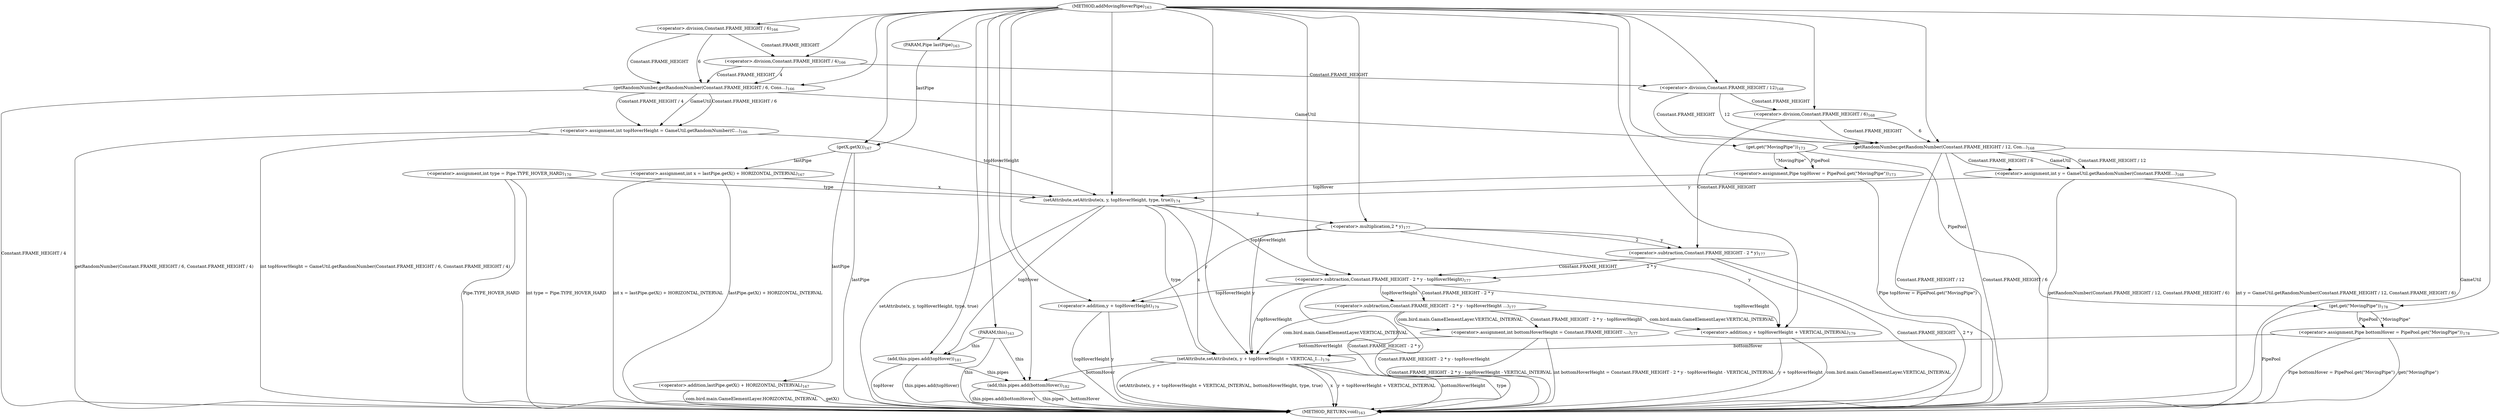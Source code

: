 digraph "addMovingHoverPipe" {  
"495" [label = <(METHOD,addMovingHoverPipe)<SUB>163</SUB>> ]
"604" [label = <(METHOD_RETURN,void)<SUB>163</SUB>> ]
"496" [label = <(PARAM,this)<SUB>163</SUB>> ]
"497" [label = <(PARAM,Pipe lastPipe)<SUB>163</SUB>> ]
"500" [label = <(&lt;operator&gt;.assignment,int topHoverHeight = GameUtil.getRandomNumber(C...)<SUB>166</SUB>> ]
"515" [label = <(&lt;operator&gt;.assignment,int x = lastPipe.getX() + HORIZONTAL_INTERVAL)<SUB>167</SUB>> ]
"524" [label = <(&lt;operator&gt;.assignment,int y = GameUtil.getRandomNumber(Constant.FRAME...)<SUB>168</SUB>> ]
"539" [label = <(&lt;operator&gt;.assignment,int type = Pipe.TYPE_HOVER_HARD)<SUB>170</SUB>> ]
"545" [label = <(&lt;operator&gt;.assignment,Pipe topHover = PipePool.get(&quot;MovingPipe&quot;))<SUB>173</SUB>> ]
"550" [label = <(setAttribute,setAttribute(x, y, topHoverHeight, type, true))<SUB>174</SUB>> ]
"558" [label = <(&lt;operator&gt;.assignment,int bottomHoverHeight = Constant.FRAME_HEIGHT -...)<SUB>177</SUB>> ]
"574" [label = <(&lt;operator&gt;.assignment,Pipe bottomHover = PipePool.get(&quot;MovingPipe&quot;))<SUB>178</SUB>> ]
"579" [label = <(setAttribute,setAttribute(x, y + topHoverHeight + VERTICAL_I...)<SUB>179</SUB>> ]
"592" [label = <(add,this.pipes.add(topHover))<SUB>181</SUB>> ]
"597" [label = <(add,this.pipes.add(bottomHover))<SUB>182</SUB>> ]
"500" [label = <(&lt;operator&gt;.assignment,int topHoverHeight = GameUtil.getRandomNumber(C...)<SUB>166</SUB>> ]
"500" [label = <(&lt;operator&gt;.assignment,int topHoverHeight = GameUtil.getRandomNumber(C...)<SUB>166</SUB>> ]
"515" [label = <(&lt;operator&gt;.assignment,int x = lastPipe.getX() + HORIZONTAL_INTERVAL)<SUB>167</SUB>> ]
"515" [label = <(&lt;operator&gt;.assignment,int x = lastPipe.getX() + HORIZONTAL_INTERVAL)<SUB>167</SUB>> ]
"524" [label = <(&lt;operator&gt;.assignment,int y = GameUtil.getRandomNumber(Constant.FRAME...)<SUB>168</SUB>> ]
"524" [label = <(&lt;operator&gt;.assignment,int y = GameUtil.getRandomNumber(Constant.FRAME...)<SUB>168</SUB>> ]
"539" [label = <(&lt;operator&gt;.assignment,int type = Pipe.TYPE_HOVER_HARD)<SUB>170</SUB>> ]
"539" [label = <(&lt;operator&gt;.assignment,int type = Pipe.TYPE_HOVER_HARD)<SUB>170</SUB>> ]
"545" [label = <(&lt;operator&gt;.assignment,Pipe topHover = PipePool.get(&quot;MovingPipe&quot;))<SUB>173</SUB>> ]
"545" [label = <(&lt;operator&gt;.assignment,Pipe topHover = PipePool.get(&quot;MovingPipe&quot;))<SUB>173</SUB>> ]
"550" [label = <(setAttribute,setAttribute(x, y, topHoverHeight, type, true))<SUB>174</SUB>> ]
"550" [label = <(setAttribute,setAttribute(x, y, topHoverHeight, type, true))<SUB>174</SUB>> ]
"550" [label = <(setAttribute,setAttribute(x, y, topHoverHeight, type, true))<SUB>174</SUB>> ]
"550" [label = <(setAttribute,setAttribute(x, y, topHoverHeight, type, true))<SUB>174</SUB>> ]
"550" [label = <(setAttribute,setAttribute(x, y, topHoverHeight, type, true))<SUB>174</SUB>> ]
"550" [label = <(setAttribute,setAttribute(x, y, topHoverHeight, type, true))<SUB>174</SUB>> ]
"558" [label = <(&lt;operator&gt;.assignment,int bottomHoverHeight = Constant.FRAME_HEIGHT -...)<SUB>177</SUB>> ]
"558" [label = <(&lt;operator&gt;.assignment,int bottomHoverHeight = Constant.FRAME_HEIGHT -...)<SUB>177</SUB>> ]
"574" [label = <(&lt;operator&gt;.assignment,Pipe bottomHover = PipePool.get(&quot;MovingPipe&quot;))<SUB>178</SUB>> ]
"574" [label = <(&lt;operator&gt;.assignment,Pipe bottomHover = PipePool.get(&quot;MovingPipe&quot;))<SUB>178</SUB>> ]
"579" [label = <(setAttribute,setAttribute(x, y + topHoverHeight + VERTICAL_I...)<SUB>179</SUB>> ]
"579" [label = <(setAttribute,setAttribute(x, y + topHoverHeight + VERTICAL_I...)<SUB>179</SUB>> ]
"579" [label = <(setAttribute,setAttribute(x, y + topHoverHeight + VERTICAL_I...)<SUB>179</SUB>> ]
"579" [label = <(setAttribute,setAttribute(x, y + topHoverHeight + VERTICAL_I...)<SUB>179</SUB>> ]
"579" [label = <(setAttribute,setAttribute(x, y + topHoverHeight + VERTICAL_I...)<SUB>179</SUB>> ]
"579" [label = <(setAttribute,setAttribute(x, y + topHoverHeight + VERTICAL_I...)<SUB>179</SUB>> ]
"592" [label = <(add,this.pipes.add(topHover))<SUB>181</SUB>> ]
"592" [label = <(add,this.pipes.add(topHover))<SUB>181</SUB>> ]
"597" [label = <(add,this.pipes.add(bottomHover))<SUB>182</SUB>> ]
"597" [label = <(add,this.pipes.add(bottomHover))<SUB>182</SUB>> ]
"502" [label = <(getRandomNumber,getRandomNumber(Constant.FRAME_HEIGHT / 6, Cons...)<SUB>166</SUB>> ]
"502" [label = <(getRandomNumber,getRandomNumber(Constant.FRAME_HEIGHT / 6, Cons...)<SUB>166</SUB>> ]
"502" [label = <(getRandomNumber,getRandomNumber(Constant.FRAME_HEIGHT / 6, Cons...)<SUB>166</SUB>> ]
"517" [label = <(&lt;operator&gt;.addition,lastPipe.getX() + HORIZONTAL_INTERVAL)<SUB>167</SUB>> ]
"517" [label = <(&lt;operator&gt;.addition,lastPipe.getX() + HORIZONTAL_INTERVAL)<SUB>167</SUB>> ]
"526" [label = <(getRandomNumber,getRandomNumber(Constant.FRAME_HEIGHT / 12, Con...)<SUB>168</SUB>> ]
"526" [label = <(getRandomNumber,getRandomNumber(Constant.FRAME_HEIGHT / 12, Con...)<SUB>168</SUB>> ]
"526" [label = <(getRandomNumber,getRandomNumber(Constant.FRAME_HEIGHT / 12, Con...)<SUB>168</SUB>> ]
"547" [label = <(get,get(&quot;MovingPipe&quot;))<SUB>173</SUB>> ]
"547" [label = <(get,get(&quot;MovingPipe&quot;))<SUB>173</SUB>> ]
"560" [label = <(&lt;operator&gt;.subtraction,Constant.FRAME_HEIGHT - 2 * y - topHoverHeight ...)<SUB>177</SUB>> ]
"560" [label = <(&lt;operator&gt;.subtraction,Constant.FRAME_HEIGHT - 2 * y - topHoverHeight ...)<SUB>177</SUB>> ]
"576" [label = <(get,get(&quot;MovingPipe&quot;))<SUB>178</SUB>> ]
"576" [label = <(get,get(&quot;MovingPipe&quot;))<SUB>178</SUB>> ]
"582" [label = <(&lt;operator&gt;.addition,y + topHoverHeight + VERTICAL_INTERVAL)<SUB>179</SUB>> ]
"582" [label = <(&lt;operator&gt;.addition,y + topHoverHeight + VERTICAL_INTERVAL)<SUB>179</SUB>> ]
"504" [label = <(&lt;operator&gt;.division,Constant.FRAME_HEIGHT / 6)<SUB>166</SUB>> ]
"504" [label = <(&lt;operator&gt;.division,Constant.FRAME_HEIGHT / 6)<SUB>166</SUB>> ]
"509" [label = <(&lt;operator&gt;.division,Constant.FRAME_HEIGHT / 4)<SUB>166</SUB>> ]
"509" [label = <(&lt;operator&gt;.division,Constant.FRAME_HEIGHT / 4)<SUB>166</SUB>> ]
"518" [label = <(getX,getX())<SUB>167</SUB>> ]
"528" [label = <(&lt;operator&gt;.division,Constant.FRAME_HEIGHT / 12)<SUB>168</SUB>> ]
"528" [label = <(&lt;operator&gt;.division,Constant.FRAME_HEIGHT / 12)<SUB>168</SUB>> ]
"533" [label = <(&lt;operator&gt;.division,Constant.FRAME_HEIGHT / 6)<SUB>168</SUB>> ]
"533" [label = <(&lt;operator&gt;.division,Constant.FRAME_HEIGHT / 6)<SUB>168</SUB>> ]
"561" [label = <(&lt;operator&gt;.subtraction,Constant.FRAME_HEIGHT - 2 * y - topHoverHeight)<SUB>177</SUB>> ]
"561" [label = <(&lt;operator&gt;.subtraction,Constant.FRAME_HEIGHT - 2 * y - topHoverHeight)<SUB>177</SUB>> ]
"583" [label = <(&lt;operator&gt;.addition,y + topHoverHeight)<SUB>179</SUB>> ]
"583" [label = <(&lt;operator&gt;.addition,y + topHoverHeight)<SUB>179</SUB>> ]
"562" [label = <(&lt;operator&gt;.subtraction,Constant.FRAME_HEIGHT - 2 * y)<SUB>177</SUB>> ]
"562" [label = <(&lt;operator&gt;.subtraction,Constant.FRAME_HEIGHT - 2 * y)<SUB>177</SUB>> ]
"566" [label = <(&lt;operator&gt;.multiplication,2 * y)<SUB>177</SUB>> ]
"566" [label = <(&lt;operator&gt;.multiplication,2 * y)<SUB>177</SUB>> ]
  "496" -> "604"  [ label = "this"] 
  "502" -> "604"  [ label = "Constant.FRAME_HEIGHT / 4"] 
  "500" -> "604"  [ label = "getRandomNumber(Constant.FRAME_HEIGHT / 6, Constant.FRAME_HEIGHT / 4)"] 
  "500" -> "604"  [ label = "int topHoverHeight = GameUtil.getRandomNumber(Constant.FRAME_HEIGHT / 6, Constant.FRAME_HEIGHT / 4)"] 
  "518" -> "604"  [ label = "lastPipe"] 
  "517" -> "604"  [ label = "getX()"] 
  "517" -> "604"  [ label = "com.bird.main.GameElementLayer.HORIZONTAL_INTERVAL"] 
  "515" -> "604"  [ label = "lastPipe.getX() + HORIZONTAL_INTERVAL"] 
  "515" -> "604"  [ label = "int x = lastPipe.getX() + HORIZONTAL_INTERVAL"] 
  "526" -> "604"  [ label = "GameUtil"] 
  "526" -> "604"  [ label = "Constant.FRAME_HEIGHT / 12"] 
  "526" -> "604"  [ label = "Constant.FRAME_HEIGHT / 6"] 
  "524" -> "604"  [ label = "getRandomNumber(Constant.FRAME_HEIGHT / 12, Constant.FRAME_HEIGHT / 6)"] 
  "524" -> "604"  [ label = "int y = GameUtil.getRandomNumber(Constant.FRAME_HEIGHT / 12, Constant.FRAME_HEIGHT / 6)"] 
  "539" -> "604"  [ label = "Pipe.TYPE_HOVER_HARD"] 
  "539" -> "604"  [ label = "int type = Pipe.TYPE_HOVER_HARD"] 
  "545" -> "604"  [ label = "Pipe topHover = PipePool.get(&quot;MovingPipe&quot;)"] 
  "550" -> "604"  [ label = "setAttribute(x, y, topHoverHeight, type, true)"] 
  "562" -> "604"  [ label = "Constant.FRAME_HEIGHT"] 
  "562" -> "604"  [ label = "2 * y"] 
  "561" -> "604"  [ label = "Constant.FRAME_HEIGHT - 2 * y"] 
  "560" -> "604"  [ label = "Constant.FRAME_HEIGHT - 2 * y - topHoverHeight"] 
  "558" -> "604"  [ label = "Constant.FRAME_HEIGHT - 2 * y - topHoverHeight - VERTICAL_INTERVAL"] 
  "558" -> "604"  [ label = "int bottomHoverHeight = Constant.FRAME_HEIGHT - 2 * y - topHoverHeight - VERTICAL_INTERVAL"] 
  "576" -> "604"  [ label = "PipePool"] 
  "574" -> "604"  [ label = "get(&quot;MovingPipe&quot;)"] 
  "574" -> "604"  [ label = "Pipe bottomHover = PipePool.get(&quot;MovingPipe&quot;)"] 
  "579" -> "604"  [ label = "x"] 
  "583" -> "604"  [ label = "y"] 
  "583" -> "604"  [ label = "topHoverHeight"] 
  "582" -> "604"  [ label = "y + topHoverHeight"] 
  "582" -> "604"  [ label = "com.bird.main.GameElementLayer.VERTICAL_INTERVAL"] 
  "579" -> "604"  [ label = "y + topHoverHeight + VERTICAL_INTERVAL"] 
  "579" -> "604"  [ label = "bottomHoverHeight"] 
  "579" -> "604"  [ label = "type"] 
  "579" -> "604"  [ label = "setAttribute(x, y + topHoverHeight + VERTICAL_INTERVAL, bottomHoverHeight, type, true)"] 
  "592" -> "604"  [ label = "topHover"] 
  "592" -> "604"  [ label = "this.pipes.add(topHover)"] 
  "597" -> "604"  [ label = "this.pipes"] 
  "597" -> "604"  [ label = "bottomHover"] 
  "597" -> "604"  [ label = "this.pipes.add(bottomHover)"] 
  "495" -> "496" 
  "495" -> "497" 
  "502" -> "500"  [ label = "GameUtil"] 
  "502" -> "500"  [ label = "Constant.FRAME_HEIGHT / 6"] 
  "502" -> "500"  [ label = "Constant.FRAME_HEIGHT / 4"] 
  "518" -> "515"  [ label = "lastPipe"] 
  "526" -> "524"  [ label = "GameUtil"] 
  "526" -> "524"  [ label = "Constant.FRAME_HEIGHT / 12"] 
  "526" -> "524"  [ label = "Constant.FRAME_HEIGHT / 6"] 
  "547" -> "545"  [ label = "PipePool"] 
  "547" -> "545"  [ label = "&quot;MovingPipe&quot;"] 
  "560" -> "558"  [ label = "Constant.FRAME_HEIGHT - 2 * y - topHoverHeight"] 
  "560" -> "558"  [ label = "com.bird.main.GameElementLayer.VERTICAL_INTERVAL"] 
  "576" -> "574"  [ label = "PipePool"] 
  "576" -> "574"  [ label = "&quot;MovingPipe&quot;"] 
  "545" -> "550"  [ label = "topHover"] 
  "495" -> "550" 
  "515" -> "550"  [ label = "x"] 
  "524" -> "550"  [ label = "y"] 
  "500" -> "550"  [ label = "topHoverHeight"] 
  "539" -> "550"  [ label = "type"] 
  "574" -> "579"  [ label = "bottomHover"] 
  "495" -> "579" 
  "550" -> "579"  [ label = "x"] 
  "566" -> "579"  [ label = "y"] 
  "561" -> "579"  [ label = "topHoverHeight"] 
  "560" -> "579"  [ label = "com.bird.main.GameElementLayer.VERTICAL_INTERVAL"] 
  "558" -> "579"  [ label = "bottomHoverHeight"] 
  "550" -> "579"  [ label = "type"] 
  "496" -> "592"  [ label = "this"] 
  "550" -> "592"  [ label = "topHover"] 
  "495" -> "592" 
  "496" -> "597"  [ label = "this"] 
  "592" -> "597"  [ label = "this.pipes"] 
  "579" -> "597"  [ label = "bottomHover"] 
  "495" -> "597" 
  "495" -> "502" 
  "504" -> "502"  [ label = "Constant.FRAME_HEIGHT"] 
  "504" -> "502"  [ label = "6"] 
  "509" -> "502"  [ label = "Constant.FRAME_HEIGHT"] 
  "509" -> "502"  [ label = "4"] 
  "518" -> "517"  [ label = "lastPipe"] 
  "502" -> "526"  [ label = "GameUtil"] 
  "495" -> "526" 
  "528" -> "526"  [ label = "Constant.FRAME_HEIGHT"] 
  "528" -> "526"  [ label = "12"] 
  "533" -> "526"  [ label = "Constant.FRAME_HEIGHT"] 
  "533" -> "526"  [ label = "6"] 
  "495" -> "547" 
  "561" -> "560"  [ label = "Constant.FRAME_HEIGHT - 2 * y"] 
  "561" -> "560"  [ label = "topHoverHeight"] 
  "547" -> "576"  [ label = "PipePool"] 
  "495" -> "576" 
  "566" -> "582"  [ label = "y"] 
  "495" -> "582" 
  "561" -> "582"  [ label = "topHoverHeight"] 
  "560" -> "582"  [ label = "com.bird.main.GameElementLayer.VERTICAL_INTERVAL"] 
  "495" -> "504" 
  "504" -> "509"  [ label = "Constant.FRAME_HEIGHT"] 
  "495" -> "509" 
  "497" -> "518"  [ label = "lastPipe"] 
  "495" -> "518" 
  "509" -> "528"  [ label = "Constant.FRAME_HEIGHT"] 
  "495" -> "528" 
  "528" -> "533"  [ label = "Constant.FRAME_HEIGHT"] 
  "495" -> "533" 
  "562" -> "561"  [ label = "Constant.FRAME_HEIGHT"] 
  "562" -> "561"  [ label = "2 * y"] 
  "550" -> "561"  [ label = "topHoverHeight"] 
  "495" -> "561" 
  "566" -> "583"  [ label = "y"] 
  "495" -> "583" 
  "561" -> "583"  [ label = "topHoverHeight"] 
  "533" -> "562"  [ label = "Constant.FRAME_HEIGHT"] 
  "566" -> "562"  [ label = "2"] 
  "566" -> "562"  [ label = "y"] 
  "495" -> "566" 
  "550" -> "566"  [ label = "y"] 
}
